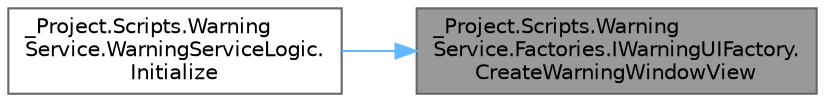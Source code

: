 digraph "_Project.Scripts.WarningService.Factories.IWarningUIFactory.CreateWarningWindowView"
{
 // LATEX_PDF_SIZE
  bgcolor="transparent";
  edge [fontname=Helvetica,fontsize=10,labelfontname=Helvetica,labelfontsize=10];
  node [fontname=Helvetica,fontsize=10,shape=box,height=0.2,width=0.4];
  rankdir="RL";
  Node1 [id="Node000001",label="_Project.Scripts.Warning\lService.Factories.IWarningUIFactory.\lCreateWarningWindowView",height=0.2,width=0.4,color="gray40", fillcolor="grey60", style="filled", fontcolor="black",tooltip="Метод создания объекта UI сервиса окна-предупреждения"];
  Node1 -> Node2 [id="edge1_Node000001_Node000002",dir="back",color="steelblue1",style="solid",tooltip=" "];
  Node2 [id="Node000002",label="_Project.Scripts.Warning\lService.WarningServiceLogic.\lInitialize",height=0.2,width=0.4,color="grey40", fillcolor="white", style="filled",URL="$class___project_1_1_scripts_1_1_warning_service_1_1_warning_service_logic.html#a05bc4f3e21d0015e3d03012828a8038a",tooltip="Метод инициализации сервиса окна-предупреждения"];
}
